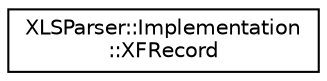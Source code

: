digraph "类继承关系图"
{
  edge [fontname="Helvetica",fontsize="10",labelfontname="Helvetica",labelfontsize="10"];
  node [fontname="Helvetica",fontsize="10",shape=record];
  rankdir="LR";
  Node0 [label="XLSParser::Implementation\l::XFRecord",height=0.2,width=0.4,color="black", fillcolor="white", style="filled",URL="$struct_x_l_s_parser_1_1_implementation_1_1_x_f_record.html"];
}
